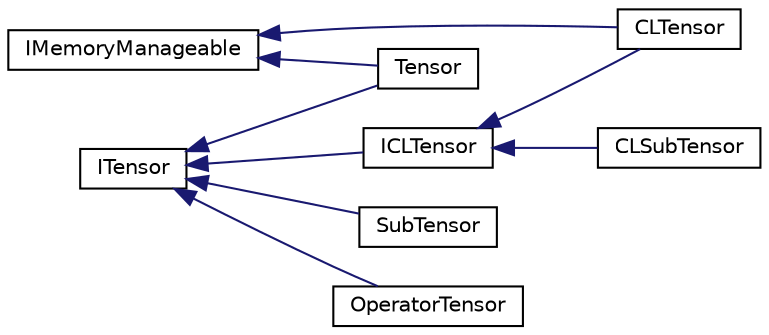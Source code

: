 digraph "Graphical Class Hierarchy"
{
 // LATEX_PDF_SIZE
  edge [fontname="Helvetica",fontsize="10",labelfontname="Helvetica",labelfontsize="10"];
  node [fontname="Helvetica",fontsize="10",shape=record];
  rankdir="LR";
  Node0 [label="IMemoryManageable",height=0.2,width=0.4,color="black", fillcolor="white", style="filled",URL="$classarm__compute_1_1_i_memory_manageable.xhtml",tooltip="Interface of an object than can be memory managed."];
  Node0 -> Node1 [dir="back",color="midnightblue",fontsize="10",style="solid",fontname="Helvetica"];
  Node1 [label="CLTensor",height=0.2,width=0.4,color="black", fillcolor="white", style="filled",URL="$classarm__compute_1_1_c_l_tensor.xhtml",tooltip="Basic implementation of the OpenCL tensor interface."];
  Node0 -> Node2 [dir="back",color="midnightblue",fontsize="10",style="solid",fontname="Helvetica"];
  Node2 [label="Tensor",height=0.2,width=0.4,color="black", fillcolor="white", style="filled",URL="$classarm__compute_1_1_tensor.xhtml",tooltip="Basic implementation of the tensor interface."];
  Node1245 [label="ITensor",height=0.2,width=0.4,color="black", fillcolor="white", style="filled",URL="$classarm__compute_1_1_i_tensor.xhtml",tooltip="Interface for CPU tensor."];
  Node1245 -> Node1246 [dir="back",color="midnightblue",fontsize="10",style="solid",fontname="Helvetica"];
  Node1246 [label="ICLTensor",height=0.2,width=0.4,color="black", fillcolor="white", style="filled",URL="$classarm__compute_1_1_i_c_l_tensor.xhtml",tooltip="Interface for OpenCL tensor."];
  Node1246 -> Node1247 [dir="back",color="midnightblue",fontsize="10",style="solid",fontname="Helvetica"];
  Node1247 [label="CLSubTensor",height=0.2,width=0.4,color="black", fillcolor="white", style="filled",URL="$classarm__compute_1_1_c_l_sub_tensor.xhtml",tooltip="Basic implementation of the OpenCL sub-tensor interface."];
  Node1246 -> Node1 [dir="back",color="midnightblue",fontsize="10",style="solid",fontname="Helvetica"];
  Node1245 -> Node1248 [dir="back",color="midnightblue",fontsize="10",style="solid",fontname="Helvetica"];
  Node1248 [label="SubTensor",height=0.2,width=0.4,color="black", fillcolor="white", style="filled",URL="$classarm__compute_1_1_sub_tensor.xhtml",tooltip="Basic implementation of the sub-tensor interface."];
  Node1245 -> Node2 [dir="back",color="midnightblue",fontsize="10",style="solid",fontname="Helvetica"];
  Node1245 -> Node1249 [dir="back",color="midnightblue",fontsize="10",style="solid",fontname="Helvetica"];
  Node1249 [label="OperatorTensor",height=0.2,width=0.4,color="black", fillcolor="white", style="filled",URL="$classarm__compute_1_1experimental_1_1_operator_tensor.xhtml",tooltip="Basic implementation of the tensor interface."];
}
